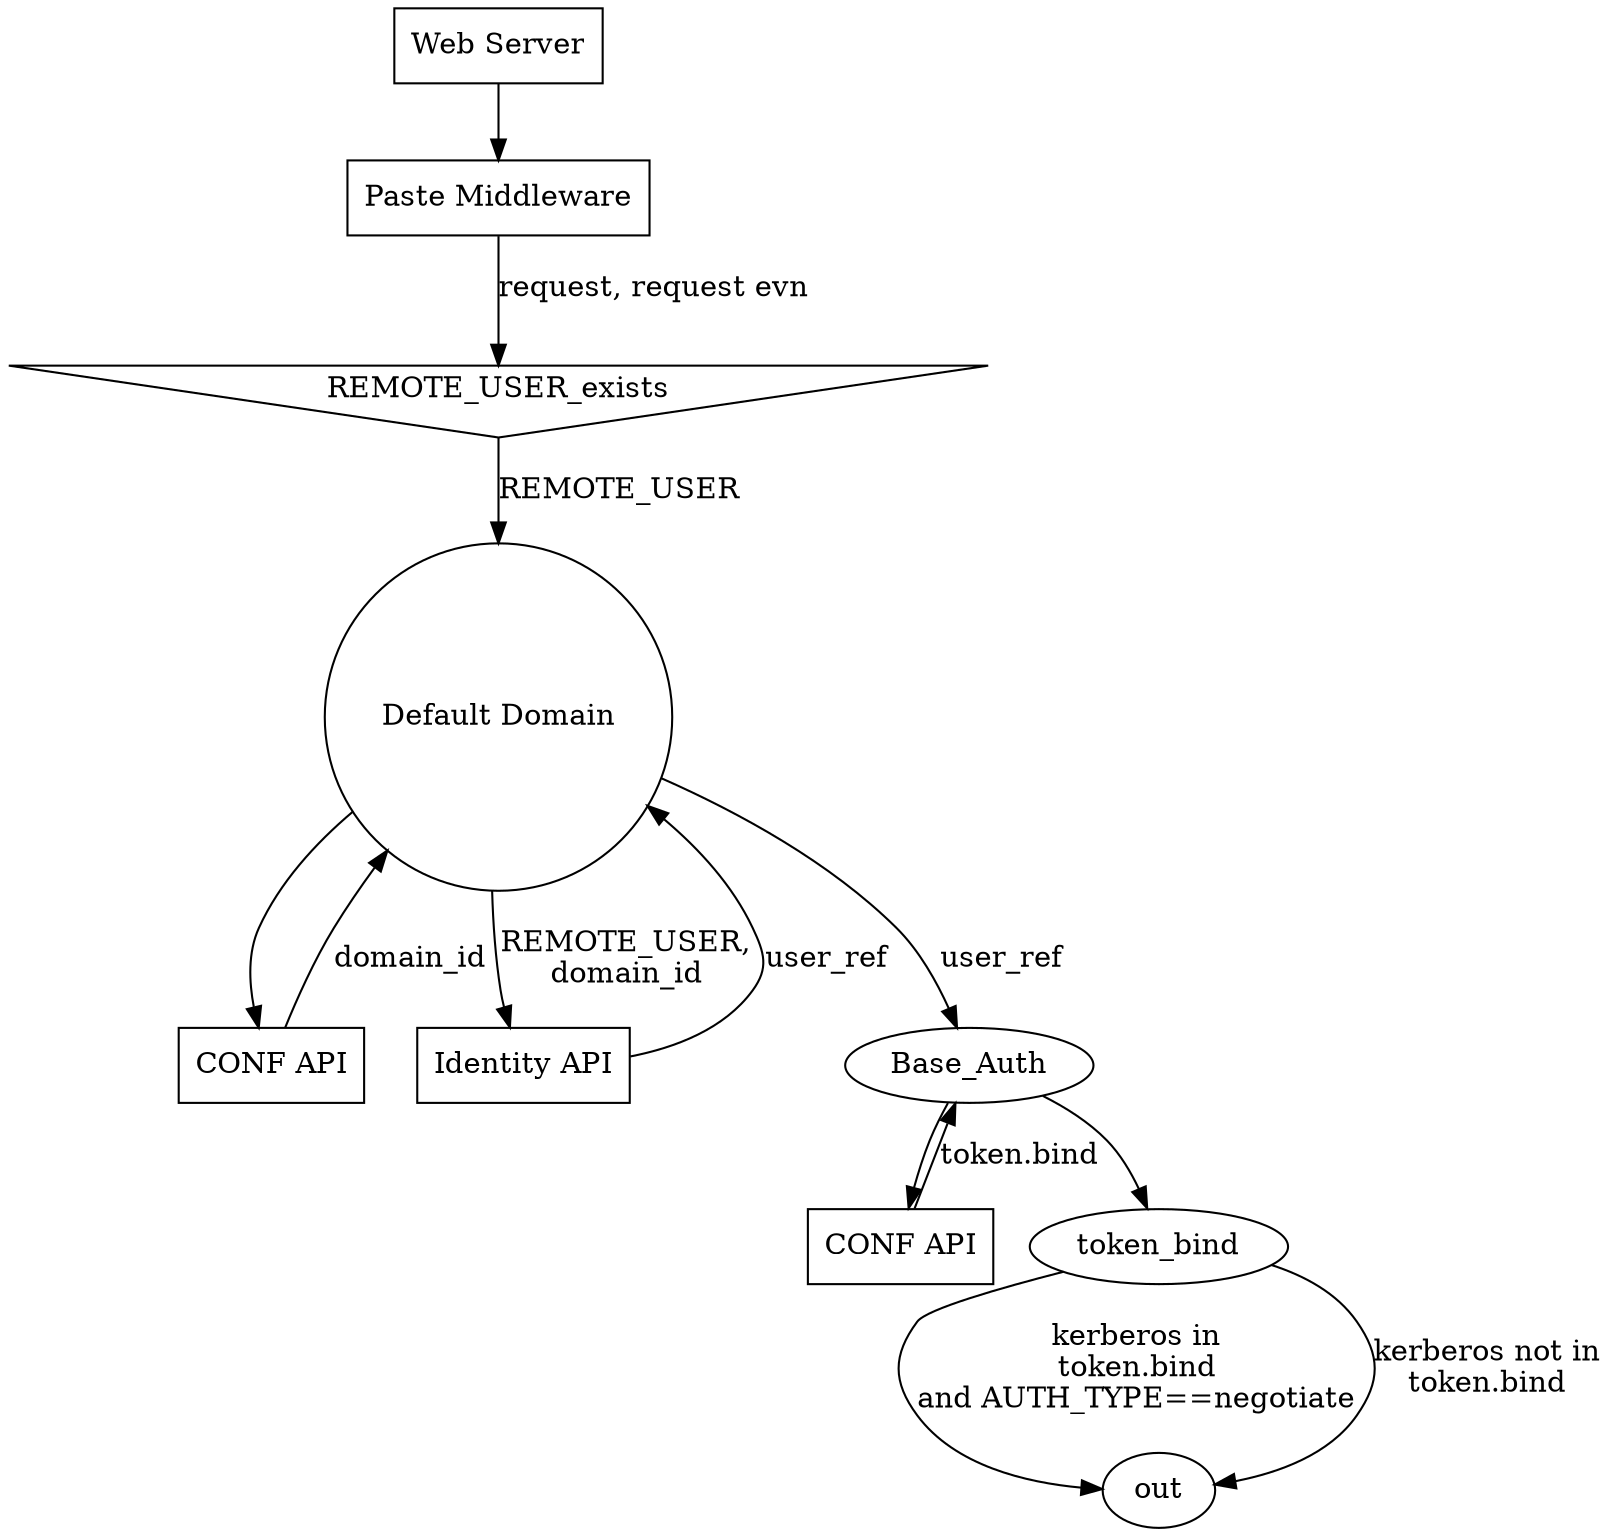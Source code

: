 digraph DFD_External_Auth_DefaultDomain_Plugin {
    Web_Server [shape=box,label="Web Server"];
    middleware [shape=box,label="Paste Middleware"];
    Conf_API1 [shape=box,label="CONF API"];
    Conf_API2 [shape=box,label="CONF API"];
    Identity_API [shape=box,label="Identity API"];
    Default_Domain [shape=circle,label="Default Domain"];
    REMOTE_USER_exists [shape=invtriangle];

    Web_Server -> middleware;
    middleware -> REMOTE_USER_exists [label="request, request evn"];
    REMOTE_USER_exists -> Default_Domain [label="REMOTE_USER"];
    Default_Domain -> Conf_API1;
    Conf_API1 -> Default_Domain [label="domain_id"];
    Default_Domain -> Identity_API [label="REMOTE_USER,\ndomain_id"];
    Identity_API -> Default_Domain [label="user_ref"];
    Default_Domain -> Base_Auth [label="user_ref"];
    Base_Auth -> Conf_API2;
    Conf_API2 -> Base_Auth [label="token.bind"];
    Base_Auth -> token_bind;
    token_bind -> out [label="kerberos in\ntoken.bind\nand AUTH_TYPE==negotiate"];
    token_bind -> out [label="kerberos not in\ntoken.bind"];
}    
